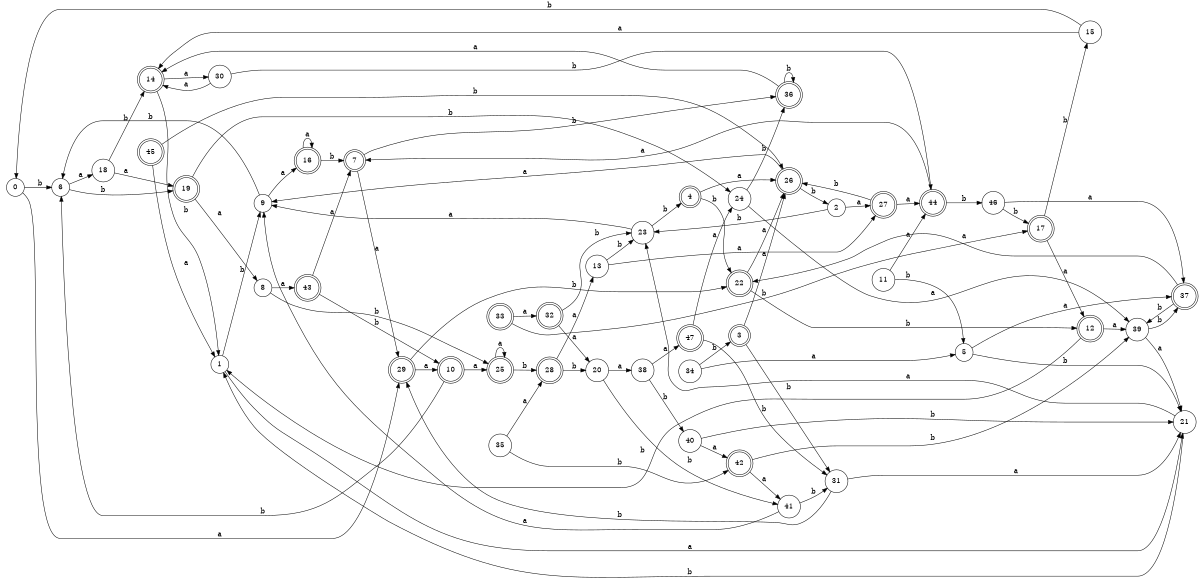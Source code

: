 digraph n39_1 {
__start0 [label="" shape="none"];

rankdir=LR;
size="8,5";

s0 [style="filled", color="black", fillcolor="white" shape="circle", label="0"];
s1 [style="filled", color="black", fillcolor="white" shape="circle", label="1"];
s2 [style="filled", color="black", fillcolor="white" shape="circle", label="2"];
s3 [style="rounded,filled", color="black", fillcolor="white" shape="doublecircle", label="3"];
s4 [style="rounded,filled", color="black", fillcolor="white" shape="doublecircle", label="4"];
s5 [style="filled", color="black", fillcolor="white" shape="circle", label="5"];
s6 [style="filled", color="black", fillcolor="white" shape="circle", label="6"];
s7 [style="rounded,filled", color="black", fillcolor="white" shape="doublecircle", label="7"];
s8 [style="filled", color="black", fillcolor="white" shape="circle", label="8"];
s9 [style="filled", color="black", fillcolor="white" shape="circle", label="9"];
s10 [style="rounded,filled", color="black", fillcolor="white" shape="doublecircle", label="10"];
s11 [style="filled", color="black", fillcolor="white" shape="circle", label="11"];
s12 [style="rounded,filled", color="black", fillcolor="white" shape="doublecircle", label="12"];
s13 [style="filled", color="black", fillcolor="white" shape="circle", label="13"];
s14 [style="rounded,filled", color="black", fillcolor="white" shape="doublecircle", label="14"];
s15 [style="filled", color="black", fillcolor="white" shape="circle", label="15"];
s16 [style="rounded,filled", color="black", fillcolor="white" shape="doublecircle", label="16"];
s17 [style="rounded,filled", color="black", fillcolor="white" shape="doublecircle", label="17"];
s18 [style="filled", color="black", fillcolor="white" shape="circle", label="18"];
s19 [style="rounded,filled", color="black", fillcolor="white" shape="doublecircle", label="19"];
s20 [style="filled", color="black", fillcolor="white" shape="circle", label="20"];
s21 [style="filled", color="black", fillcolor="white" shape="circle", label="21"];
s22 [style="rounded,filled", color="black", fillcolor="white" shape="doublecircle", label="22"];
s23 [style="filled", color="black", fillcolor="white" shape="circle", label="23"];
s24 [style="filled", color="black", fillcolor="white" shape="circle", label="24"];
s25 [style="rounded,filled", color="black", fillcolor="white" shape="doublecircle", label="25"];
s26 [style="rounded,filled", color="black", fillcolor="white" shape="doublecircle", label="26"];
s27 [style="rounded,filled", color="black", fillcolor="white" shape="doublecircle", label="27"];
s28 [style="rounded,filled", color="black", fillcolor="white" shape="doublecircle", label="28"];
s29 [style="rounded,filled", color="black", fillcolor="white" shape="doublecircle", label="29"];
s30 [style="filled", color="black", fillcolor="white" shape="circle", label="30"];
s31 [style="filled", color="black", fillcolor="white" shape="circle", label="31"];
s32 [style="rounded,filled", color="black", fillcolor="white" shape="doublecircle", label="32"];
s33 [style="rounded,filled", color="black", fillcolor="white" shape="doublecircle", label="33"];
s34 [style="filled", color="black", fillcolor="white" shape="circle", label="34"];
s35 [style="filled", color="black", fillcolor="white" shape="circle", label="35"];
s36 [style="rounded,filled", color="black", fillcolor="white" shape="doublecircle", label="36"];
s37 [style="rounded,filled", color="black", fillcolor="white" shape="doublecircle", label="37"];
s38 [style="filled", color="black", fillcolor="white" shape="circle", label="38"];
s39 [style="filled", color="black", fillcolor="white" shape="circle", label="39"];
s40 [style="filled", color="black", fillcolor="white" shape="circle", label="40"];
s41 [style="filled", color="black", fillcolor="white" shape="circle", label="41"];
s42 [style="rounded,filled", color="black", fillcolor="white" shape="doublecircle", label="42"];
s43 [style="rounded,filled", color="black", fillcolor="white" shape="doublecircle", label="43"];
s44 [style="rounded,filled", color="black", fillcolor="white" shape="doublecircle", label="44"];
s45 [style="rounded,filled", color="black", fillcolor="white" shape="doublecircle", label="45"];
s46 [style="filled", color="black", fillcolor="white" shape="circle", label="46"];
s47 [style="rounded,filled", color="black", fillcolor="white" shape="doublecircle", label="47"];
s0 -> s29 [label="a"];
s0 -> s6 [label="b"];
s1 -> s21 [label="a"];
s1 -> s9 [label="b"];
s2 -> s27 [label="a"];
s2 -> s23 [label="b"];
s3 -> s26 [label="a"];
s3 -> s31 [label="b"];
s4 -> s26 [label="a"];
s4 -> s22 [label="b"];
s5 -> s37 [label="a"];
s5 -> s21 [label="b"];
s6 -> s18 [label="a"];
s6 -> s19 [label="b"];
s7 -> s29 [label="a"];
s7 -> s36 [label="b"];
s8 -> s43 [label="a"];
s8 -> s25 [label="b"];
s9 -> s16 [label="a"];
s9 -> s6 [label="b"];
s10 -> s25 [label="a"];
s10 -> s6 [label="b"];
s11 -> s44 [label="a"];
s11 -> s5 [label="b"];
s12 -> s39 [label="a"];
s12 -> s1 [label="b"];
s13 -> s27 [label="a"];
s13 -> s23 [label="b"];
s14 -> s30 [label="a"];
s14 -> s1 [label="b"];
s15 -> s14 [label="a"];
s15 -> s0 [label="b"];
s16 -> s16 [label="a"];
s16 -> s7 [label="b"];
s17 -> s12 [label="a"];
s17 -> s15 [label="b"];
s18 -> s19 [label="a"];
s18 -> s14 [label="b"];
s19 -> s8 [label="a"];
s19 -> s24 [label="b"];
s20 -> s38 [label="a"];
s20 -> s41 [label="b"];
s21 -> s23 [label="a"];
s21 -> s1 [label="b"];
s22 -> s26 [label="a"];
s22 -> s12 [label="b"];
s23 -> s9 [label="a"];
s23 -> s4 [label="b"];
s24 -> s39 [label="a"];
s24 -> s36 [label="b"];
s25 -> s25 [label="a"];
s25 -> s28 [label="b"];
s26 -> s9 [label="a"];
s26 -> s2 [label="b"];
s27 -> s44 [label="a"];
s27 -> s26 [label="b"];
s28 -> s13 [label="a"];
s28 -> s20 [label="b"];
s29 -> s10 [label="a"];
s29 -> s22 [label="b"];
s30 -> s14 [label="a"];
s30 -> s44 [label="b"];
s31 -> s21 [label="a"];
s31 -> s29 [label="b"];
s32 -> s20 [label="a"];
s32 -> s23 [label="b"];
s33 -> s32 [label="a"];
s33 -> s17 [label="b"];
s34 -> s5 [label="a"];
s34 -> s3 [label="b"];
s35 -> s28 [label="a"];
s35 -> s42 [label="b"];
s36 -> s14 [label="a"];
s36 -> s36 [label="b"];
s37 -> s22 [label="a"];
s37 -> s39 [label="b"];
s38 -> s47 [label="a"];
s38 -> s40 [label="b"];
s39 -> s21 [label="a"];
s39 -> s37 [label="b"];
s40 -> s42 [label="a"];
s40 -> s21 [label="b"];
s41 -> s9 [label="a"];
s41 -> s31 [label="b"];
s42 -> s41 [label="a"];
s42 -> s39 [label="b"];
s43 -> s7 [label="a"];
s43 -> s10 [label="b"];
s44 -> s7 [label="a"];
s44 -> s46 [label="b"];
s45 -> s1 [label="a"];
s45 -> s26 [label="b"];
s46 -> s37 [label="a"];
s46 -> s17 [label="b"];
s47 -> s24 [label="a"];
s47 -> s31 [label="b"];

}
